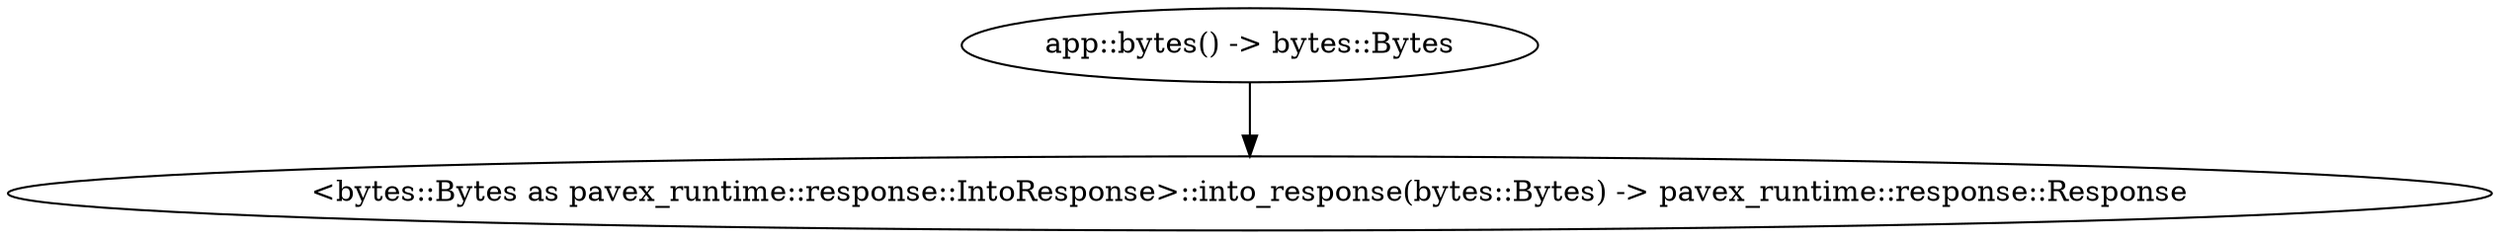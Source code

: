 digraph "GET /bytes" {
    0 [ label = "app::bytes() -> bytes::Bytes"]
    1 [ label = "<bytes::Bytes as pavex_runtime::response::IntoResponse>::into_response(bytes::Bytes) -> pavex_runtime::response::Response"]
    0 -> 1 [ ]
}
digraph "GET /bytes_mut" {
    0 [ label = "app::bytes_mut() -> bytes::BytesMut"]
    1 [ label = "<bytes::BytesMut as pavex_runtime::response::IntoResponse>::into_response(bytes::BytesMut) -> pavex_runtime::response::Response"]
    0 -> 1 [ ]
}
digraph "GET /cow_static_str" {
    0 [ label = "app::cow_static_str() -> alloc::borrow::Cow<'static, str>"]
    1 [ label = "<alloc::borrow::Cow::<'static, str> as pavex_runtime::response::IntoResponse>::into_response(alloc::borrow::Cow<'static, str>) -> pavex_runtime::response::Response"]
    0 -> 1 [ ]
}
digraph "GET /cow_static_u8_slice" {
    0 [ label = "app::cow_static_u8_slice() -> alloc::borrow::Cow<'static, [u8]>"]
    1 [ label = "<alloc::borrow::Cow::<'static, [u8]> as pavex_runtime::response::IntoResponse>::into_response(alloc::borrow::Cow<'static, [u8]>) -> pavex_runtime::response::Response"]
    0 -> 1 [ ]
}
digraph "GET /empty" {
    0 [ label = "app::empty() -> http_body::Empty<bytes::Bytes>"]
    1 [ label = "<http_body::Empty::<bytes::Bytes> as pavex_runtime::response::IntoResponse>::into_response(http_body::Empty<bytes::Bytes>) -> pavex_runtime::response::Response"]
    0 -> 1 [ ]
}
digraph "GET /full" {
    0 [ label = "app::full() -> http_body::Full<bytes::Bytes>"]
    1 [ label = "<http_body::Full::<bytes::Bytes> as pavex_runtime::response::IntoResponse>::into_response(http_body::Full<bytes::Bytes>) -> pavex_runtime::response::Response"]
    0 -> 1 [ ]
}
digraph "GET /parts" {
    0 [ label = "app::parts() -> http::response::Parts"]
    1 [ label = "<http::response::Parts as pavex_runtime::response::IntoResponse>::into_response(http::response::Parts) -> pavex_runtime::response::Response"]
    0 -> 1 [ ]
}
digraph "GET /response" {
    0 [ label = "app::response() -> pavex_runtime::response::Response"]
    1 [ label = "<pavex_runtime::response::Response as pavex_runtime::response::IntoResponse>::into_response(pavex_runtime::response::Response) -> pavex_runtime::response::Response"]
    0 -> 1 [ ]
}
digraph "GET /static_str" {
    0 [ label = "app::static_str() -> &'static str"]
    1 [ label = "<&str as pavex_runtime::response::IntoResponse>::into_response(&'static str) -> pavex_runtime::response::Response"]
    0 -> 1 [ ]
}
digraph "GET /static_u8_slice" {
    0 [ label = "app::static_u8_slice() -> &'static [u8]"]
    1 [ label = "<&[u8] as pavex_runtime::response::IntoResponse>::into_response(&'static [u8]) -> pavex_runtime::response::Response"]
    0 -> 1 [ ]
}
digraph "GET /status_code" {
    0 [ label = "app::status_code() -> http::StatusCode"]
    1 [ label = "<http::StatusCode as pavex_runtime::response::IntoResponse>::into_response(http::StatusCode) -> pavex_runtime::response::Response"]
    0 -> 1 [ ]
}
digraph "GET /string" {
    0 [ label = "app::string() -> alloc::string::String"]
    1 [ label = "<alloc::string::String as pavex_runtime::response::IntoResponse>::into_response(alloc::string::String) -> pavex_runtime::response::Response"]
    0 -> 1 [ ]
}
digraph "GET /vec_u8" {
    0 [ label = "app::vec_u8() -> alloc::vec::Vec<u8>"]
    1 [ label = "<alloc::vec::Vec::<u8> as pavex_runtime::response::IntoResponse>::into_response(alloc::vec::Vec<u8>) -> pavex_runtime::response::Response"]
    0 -> 1 [ ]
}
digraph app_state {
    0 [ label = "crate::ApplicationState() -> crate::ApplicationState"]
}